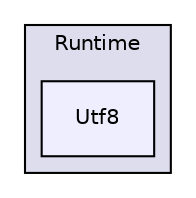 digraph "Utf8" {
  compound=true
  node [ fontsize="10", fontname="Helvetica"];
  edge [ labelfontsize="10", labelfontname="Helvetica"];
  subgraph clusterdir_7aefbae60249d8db3c9a686a9296d9b4 {
    graph [ bgcolor="#ddddee", pencolor="black", label="Runtime" fontname="Helvetica", fontsize="10", URL="dir_7aefbae60249d8db3c9a686a9296d9b4.html"]
  dir_d30e8ffb100d3e45be737c213d38febb [shape=box, label="Utf8", style="filled", fillcolor="#eeeeff", pencolor="black", URL="dir_d30e8ffb100d3e45be737c213d38febb.html"];
  }
}
